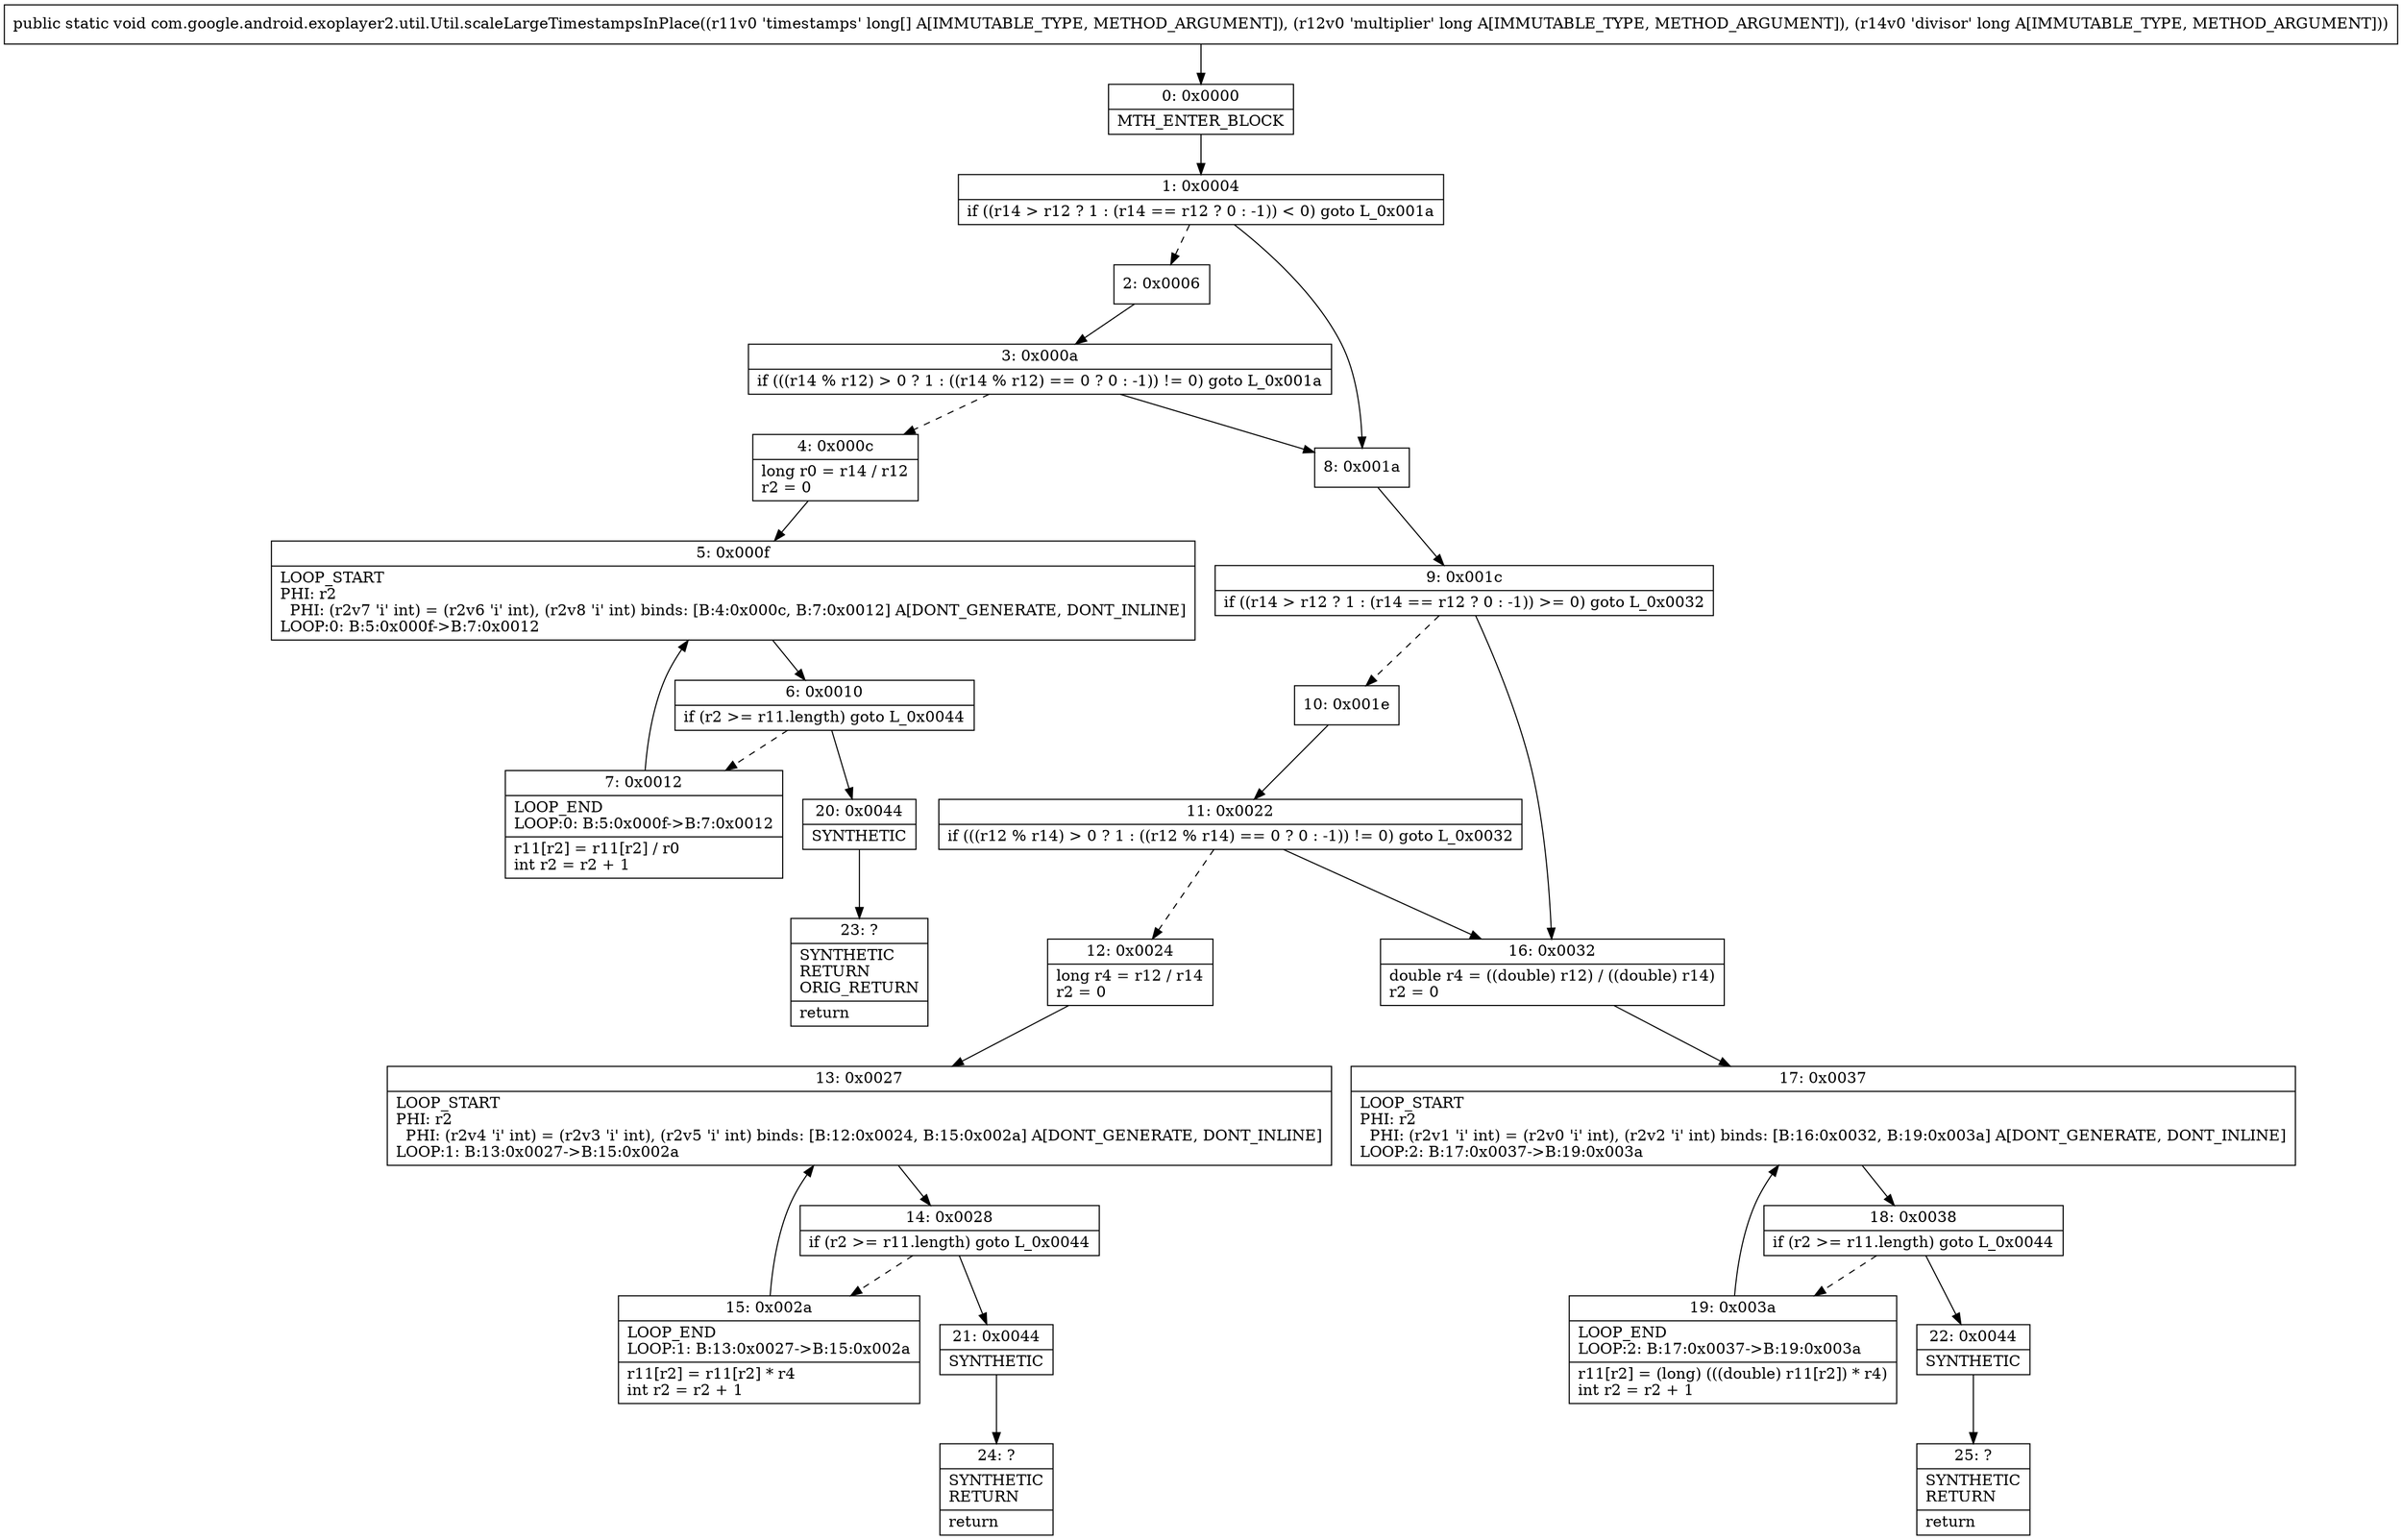 digraph "CFG forcom.google.android.exoplayer2.util.Util.scaleLargeTimestampsInPlace([JJJ)V" {
Node_0 [shape=record,label="{0\:\ 0x0000|MTH_ENTER_BLOCK\l}"];
Node_1 [shape=record,label="{1\:\ 0x0004|if ((r14 \> r12 ? 1 : (r14 == r12 ? 0 : \-1)) \< 0) goto L_0x001a\l}"];
Node_2 [shape=record,label="{2\:\ 0x0006}"];
Node_3 [shape=record,label="{3\:\ 0x000a|if (((r14 % r12) \> 0 ? 1 : ((r14 % r12) == 0 ? 0 : \-1)) != 0) goto L_0x001a\l}"];
Node_4 [shape=record,label="{4\:\ 0x000c|long r0 = r14 \/ r12\lr2 = 0\l}"];
Node_5 [shape=record,label="{5\:\ 0x000f|LOOP_START\lPHI: r2 \l  PHI: (r2v7 'i' int) = (r2v6 'i' int), (r2v8 'i' int) binds: [B:4:0x000c, B:7:0x0012] A[DONT_GENERATE, DONT_INLINE]\lLOOP:0: B:5:0x000f\-\>B:7:0x0012\l}"];
Node_6 [shape=record,label="{6\:\ 0x0010|if (r2 \>= r11.length) goto L_0x0044\l}"];
Node_7 [shape=record,label="{7\:\ 0x0012|LOOP_END\lLOOP:0: B:5:0x000f\-\>B:7:0x0012\l|r11[r2] = r11[r2] \/ r0\lint r2 = r2 + 1\l}"];
Node_8 [shape=record,label="{8\:\ 0x001a}"];
Node_9 [shape=record,label="{9\:\ 0x001c|if ((r14 \> r12 ? 1 : (r14 == r12 ? 0 : \-1)) \>= 0) goto L_0x0032\l}"];
Node_10 [shape=record,label="{10\:\ 0x001e}"];
Node_11 [shape=record,label="{11\:\ 0x0022|if (((r12 % r14) \> 0 ? 1 : ((r12 % r14) == 0 ? 0 : \-1)) != 0) goto L_0x0032\l}"];
Node_12 [shape=record,label="{12\:\ 0x0024|long r4 = r12 \/ r14\lr2 = 0\l}"];
Node_13 [shape=record,label="{13\:\ 0x0027|LOOP_START\lPHI: r2 \l  PHI: (r2v4 'i' int) = (r2v3 'i' int), (r2v5 'i' int) binds: [B:12:0x0024, B:15:0x002a] A[DONT_GENERATE, DONT_INLINE]\lLOOP:1: B:13:0x0027\-\>B:15:0x002a\l}"];
Node_14 [shape=record,label="{14\:\ 0x0028|if (r2 \>= r11.length) goto L_0x0044\l}"];
Node_15 [shape=record,label="{15\:\ 0x002a|LOOP_END\lLOOP:1: B:13:0x0027\-\>B:15:0x002a\l|r11[r2] = r11[r2] * r4\lint r2 = r2 + 1\l}"];
Node_16 [shape=record,label="{16\:\ 0x0032|double r4 = ((double) r12) \/ ((double) r14)\lr2 = 0\l}"];
Node_17 [shape=record,label="{17\:\ 0x0037|LOOP_START\lPHI: r2 \l  PHI: (r2v1 'i' int) = (r2v0 'i' int), (r2v2 'i' int) binds: [B:16:0x0032, B:19:0x003a] A[DONT_GENERATE, DONT_INLINE]\lLOOP:2: B:17:0x0037\-\>B:19:0x003a\l}"];
Node_18 [shape=record,label="{18\:\ 0x0038|if (r2 \>= r11.length) goto L_0x0044\l}"];
Node_19 [shape=record,label="{19\:\ 0x003a|LOOP_END\lLOOP:2: B:17:0x0037\-\>B:19:0x003a\l|r11[r2] = (long) (((double) r11[r2]) * r4)\lint r2 = r2 + 1\l}"];
Node_20 [shape=record,label="{20\:\ 0x0044|SYNTHETIC\l}"];
Node_21 [shape=record,label="{21\:\ 0x0044|SYNTHETIC\l}"];
Node_22 [shape=record,label="{22\:\ 0x0044|SYNTHETIC\l}"];
Node_23 [shape=record,label="{23\:\ ?|SYNTHETIC\lRETURN\lORIG_RETURN\l|return\l}"];
Node_24 [shape=record,label="{24\:\ ?|SYNTHETIC\lRETURN\l|return\l}"];
Node_25 [shape=record,label="{25\:\ ?|SYNTHETIC\lRETURN\l|return\l}"];
MethodNode[shape=record,label="{public static void com.google.android.exoplayer2.util.Util.scaleLargeTimestampsInPlace((r11v0 'timestamps' long[] A[IMMUTABLE_TYPE, METHOD_ARGUMENT]), (r12v0 'multiplier' long A[IMMUTABLE_TYPE, METHOD_ARGUMENT]), (r14v0 'divisor' long A[IMMUTABLE_TYPE, METHOD_ARGUMENT])) }"];
MethodNode -> Node_0;
Node_0 -> Node_1;
Node_1 -> Node_2[style=dashed];
Node_1 -> Node_8;
Node_2 -> Node_3;
Node_3 -> Node_4[style=dashed];
Node_3 -> Node_8;
Node_4 -> Node_5;
Node_5 -> Node_6;
Node_6 -> Node_7[style=dashed];
Node_6 -> Node_20;
Node_7 -> Node_5;
Node_8 -> Node_9;
Node_9 -> Node_10[style=dashed];
Node_9 -> Node_16;
Node_10 -> Node_11;
Node_11 -> Node_12[style=dashed];
Node_11 -> Node_16;
Node_12 -> Node_13;
Node_13 -> Node_14;
Node_14 -> Node_15[style=dashed];
Node_14 -> Node_21;
Node_15 -> Node_13;
Node_16 -> Node_17;
Node_17 -> Node_18;
Node_18 -> Node_19[style=dashed];
Node_18 -> Node_22;
Node_19 -> Node_17;
Node_20 -> Node_23;
Node_21 -> Node_24;
Node_22 -> Node_25;
}

